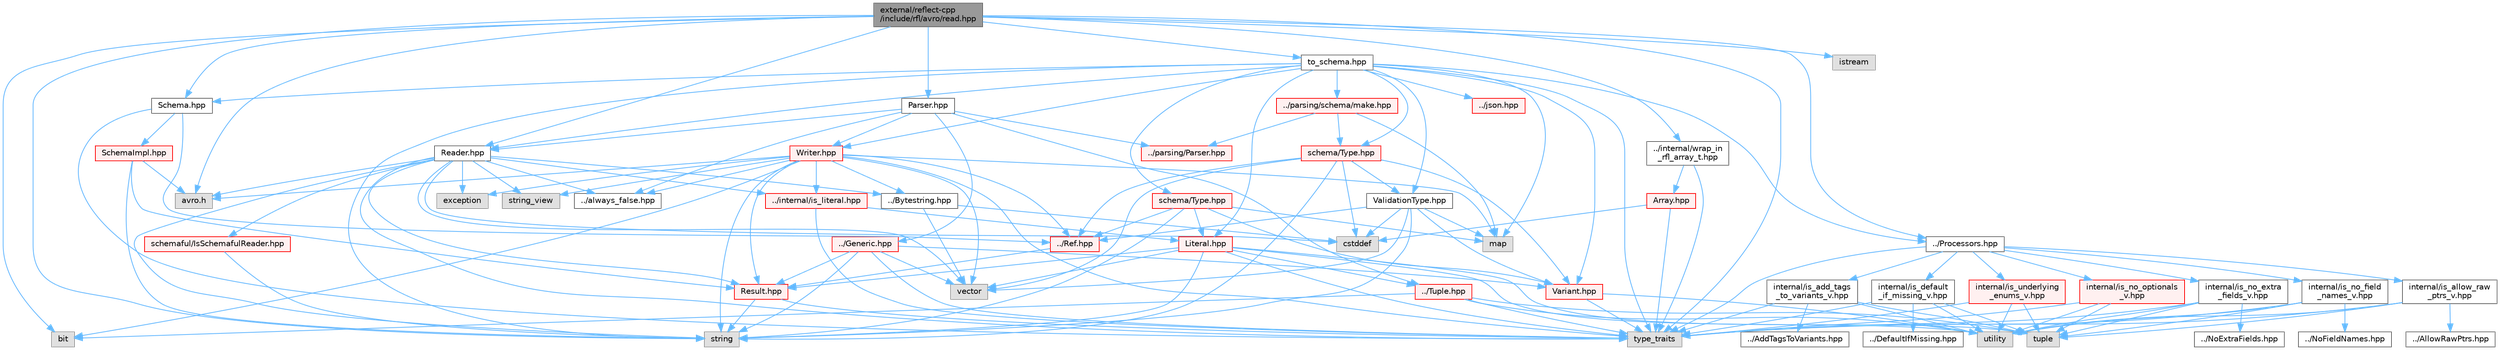 digraph "external/reflect-cpp/include/rfl/avro/read.hpp"
{
 // LATEX_PDF_SIZE
  bgcolor="transparent";
  edge [fontname=Helvetica,fontsize=10,labelfontname=Helvetica,labelfontsize=10];
  node [fontname=Helvetica,fontsize=10,shape=box,height=0.2,width=0.4];
  Node1 [id="Node000001",label="external/reflect-cpp\l/include/rfl/avro/read.hpp",height=0.2,width=0.4,color="gray40", fillcolor="grey60", style="filled", fontcolor="black",tooltip=" "];
  Node1 -> Node2 [id="edge1_Node000001_Node000002",color="steelblue1",style="solid",tooltip=" "];
  Node2 [id="Node000002",label="avro.h",height=0.2,width=0.4,color="grey60", fillcolor="#E0E0E0", style="filled",tooltip=" "];
  Node1 -> Node3 [id="edge2_Node000001_Node000003",color="steelblue1",style="solid",tooltip=" "];
  Node3 [id="Node000003",label="bit",height=0.2,width=0.4,color="grey60", fillcolor="#E0E0E0", style="filled",tooltip=" "];
  Node1 -> Node4 [id="edge3_Node000001_Node000004",color="steelblue1",style="solid",tooltip=" "];
  Node4 [id="Node000004",label="istream",height=0.2,width=0.4,color="grey60", fillcolor="#E0E0E0", style="filled",tooltip=" "];
  Node1 -> Node5 [id="edge4_Node000001_Node000005",color="steelblue1",style="solid",tooltip=" "];
  Node5 [id="Node000005",label="string",height=0.2,width=0.4,color="grey60", fillcolor="#E0E0E0", style="filled",tooltip=" "];
  Node1 -> Node6 [id="edge5_Node000001_Node000006",color="steelblue1",style="solid",tooltip=" "];
  Node6 [id="Node000006",label="type_traits",height=0.2,width=0.4,color="grey60", fillcolor="#E0E0E0", style="filled",tooltip=" "];
  Node1 -> Node7 [id="edge6_Node000001_Node000007",color="steelblue1",style="solid",tooltip=" "];
  Node7 [id="Node000007",label="../Processors.hpp",height=0.2,width=0.4,color="grey40", fillcolor="white", style="filled",URL="$_processors_8hpp.html",tooltip=" "];
  Node7 -> Node6 [id="edge7_Node000007_Node000006",color="steelblue1",style="solid",tooltip=" "];
  Node7 -> Node8 [id="edge8_Node000007_Node000008",color="steelblue1",style="solid",tooltip=" "];
  Node8 [id="Node000008",label="internal/is_add_tags\l_to_variants_v.hpp",height=0.2,width=0.4,color="grey40", fillcolor="white", style="filled",URL="$is__add__tags__to__variants__v_8hpp.html",tooltip=" "];
  Node8 -> Node9 [id="edge9_Node000008_Node000009",color="steelblue1",style="solid",tooltip=" "];
  Node9 [id="Node000009",label="tuple",height=0.2,width=0.4,color="grey60", fillcolor="#E0E0E0", style="filled",tooltip=" "];
  Node8 -> Node6 [id="edge10_Node000008_Node000006",color="steelblue1",style="solid",tooltip=" "];
  Node8 -> Node10 [id="edge11_Node000008_Node000010",color="steelblue1",style="solid",tooltip=" "];
  Node10 [id="Node000010",label="utility",height=0.2,width=0.4,color="grey60", fillcolor="#E0E0E0", style="filled",tooltip=" "];
  Node8 -> Node11 [id="edge12_Node000008_Node000011",color="steelblue1",style="solid",tooltip=" "];
  Node11 [id="Node000011",label="../AddTagsToVariants.hpp",height=0.2,width=0.4,color="grey40", fillcolor="white", style="filled",URL="$_add_tags_to_variants_8hpp.html",tooltip=" "];
  Node7 -> Node12 [id="edge13_Node000007_Node000012",color="steelblue1",style="solid",tooltip=" "];
  Node12 [id="Node000012",label="internal/is_allow_raw\l_ptrs_v.hpp",height=0.2,width=0.4,color="grey40", fillcolor="white", style="filled",URL="$is__allow__raw__ptrs__v_8hpp.html",tooltip=" "];
  Node12 -> Node9 [id="edge14_Node000012_Node000009",color="steelblue1",style="solid",tooltip=" "];
  Node12 -> Node6 [id="edge15_Node000012_Node000006",color="steelblue1",style="solid",tooltip=" "];
  Node12 -> Node10 [id="edge16_Node000012_Node000010",color="steelblue1",style="solid",tooltip=" "];
  Node12 -> Node13 [id="edge17_Node000012_Node000013",color="steelblue1",style="solid",tooltip=" "];
  Node13 [id="Node000013",label="../AllowRawPtrs.hpp",height=0.2,width=0.4,color="grey40", fillcolor="white", style="filled",URL="$_allow_raw_ptrs_8hpp.html",tooltip=" "];
  Node7 -> Node14 [id="edge18_Node000007_Node000014",color="steelblue1",style="solid",tooltip=" "];
  Node14 [id="Node000014",label="internal/is_default\l_if_missing_v.hpp",height=0.2,width=0.4,color="grey40", fillcolor="white", style="filled",URL="$is__default__if__missing__v_8hpp.html",tooltip=" "];
  Node14 -> Node9 [id="edge19_Node000014_Node000009",color="steelblue1",style="solid",tooltip=" "];
  Node14 -> Node6 [id="edge20_Node000014_Node000006",color="steelblue1",style="solid",tooltip=" "];
  Node14 -> Node10 [id="edge21_Node000014_Node000010",color="steelblue1",style="solid",tooltip=" "];
  Node14 -> Node15 [id="edge22_Node000014_Node000015",color="steelblue1",style="solid",tooltip=" "];
  Node15 [id="Node000015",label="../DefaultIfMissing.hpp",height=0.2,width=0.4,color="grey40", fillcolor="white", style="filled",URL="$_default_if_missing_8hpp.html",tooltip=" "];
  Node7 -> Node16 [id="edge23_Node000007_Node000016",color="steelblue1",style="solid",tooltip=" "];
  Node16 [id="Node000016",label="internal/is_no_extra\l_fields_v.hpp",height=0.2,width=0.4,color="grey40", fillcolor="white", style="filled",URL="$is__no__extra__fields__v_8hpp.html",tooltip=" "];
  Node16 -> Node9 [id="edge24_Node000016_Node000009",color="steelblue1",style="solid",tooltip=" "];
  Node16 -> Node6 [id="edge25_Node000016_Node000006",color="steelblue1",style="solid",tooltip=" "];
  Node16 -> Node10 [id="edge26_Node000016_Node000010",color="steelblue1",style="solid",tooltip=" "];
  Node16 -> Node17 [id="edge27_Node000016_Node000017",color="steelblue1",style="solid",tooltip=" "];
  Node17 [id="Node000017",label="../NoExtraFields.hpp",height=0.2,width=0.4,color="grey40", fillcolor="white", style="filled",URL="$_no_extra_fields_8hpp.html",tooltip=" "];
  Node7 -> Node18 [id="edge28_Node000007_Node000018",color="steelblue1",style="solid",tooltip=" "];
  Node18 [id="Node000018",label="internal/is_no_field\l_names_v.hpp",height=0.2,width=0.4,color="grey40", fillcolor="white", style="filled",URL="$is__no__field__names__v_8hpp.html",tooltip=" "];
  Node18 -> Node9 [id="edge29_Node000018_Node000009",color="steelblue1",style="solid",tooltip=" "];
  Node18 -> Node6 [id="edge30_Node000018_Node000006",color="steelblue1",style="solid",tooltip=" "];
  Node18 -> Node10 [id="edge31_Node000018_Node000010",color="steelblue1",style="solid",tooltip=" "];
  Node18 -> Node19 [id="edge32_Node000018_Node000019",color="steelblue1",style="solid",tooltip=" "];
  Node19 [id="Node000019",label="../NoFieldNames.hpp",height=0.2,width=0.4,color="grey40", fillcolor="white", style="filled",URL="$_no_field_names_8hpp.html",tooltip=" "];
  Node7 -> Node20 [id="edge33_Node000007_Node000020",color="steelblue1",style="solid",tooltip=" "];
  Node20 [id="Node000020",label="internal/is_no_optionals\l_v.hpp",height=0.2,width=0.4,color="red", fillcolor="#FFF0F0", style="filled",URL="$is__no__optionals__v_8hpp.html",tooltip=" "];
  Node20 -> Node9 [id="edge34_Node000020_Node000009",color="steelblue1",style="solid",tooltip=" "];
  Node20 -> Node6 [id="edge35_Node000020_Node000006",color="steelblue1",style="solid",tooltip=" "];
  Node20 -> Node10 [id="edge36_Node000020_Node000010",color="steelblue1",style="solid",tooltip=" "];
  Node7 -> Node22 [id="edge37_Node000007_Node000022",color="steelblue1",style="solid",tooltip=" "];
  Node22 [id="Node000022",label="internal/is_underlying\l_enums_v.hpp",height=0.2,width=0.4,color="red", fillcolor="#FFF0F0", style="filled",URL="$is__underlying__enums__v_8hpp.html",tooltip=" "];
  Node22 -> Node9 [id="edge38_Node000022_Node000009",color="steelblue1",style="solid",tooltip=" "];
  Node22 -> Node6 [id="edge39_Node000022_Node000006",color="steelblue1",style="solid",tooltip=" "];
  Node22 -> Node10 [id="edge40_Node000022_Node000010",color="steelblue1",style="solid",tooltip=" "];
  Node1 -> Node24 [id="edge41_Node000001_Node000024",color="steelblue1",style="solid",tooltip=" "];
  Node24 [id="Node000024",label="../internal/wrap_in\l_rfl_array_t.hpp",height=0.2,width=0.4,color="grey40", fillcolor="white", style="filled",URL="$wrap__in__rfl__array__t_8hpp.html",tooltip=" "];
  Node24 -> Node6 [id="edge42_Node000024_Node000006",color="steelblue1",style="solid",tooltip=" "];
  Node24 -> Node25 [id="edge43_Node000024_Node000025",color="steelblue1",style="solid",tooltip=" "];
  Node25 [id="Node000025",label="Array.hpp",height=0.2,width=0.4,color="red", fillcolor="#FFF0F0", style="filled",URL="$_array_8hpp.html",tooltip=" "];
  Node25 -> Node27 [id="edge44_Node000025_Node000027",color="steelblue1",style="solid",tooltip=" "];
  Node27 [id="Node000027",label="cstddef",height=0.2,width=0.4,color="grey60", fillcolor="#E0E0E0", style="filled",tooltip=" "];
  Node25 -> Node6 [id="edge45_Node000025_Node000006",color="steelblue1",style="solid",tooltip=" "];
  Node1 -> Node30 [id="edge46_Node000001_Node000030",color="steelblue1",style="solid",tooltip=" "];
  Node30 [id="Node000030",label="Parser.hpp",height=0.2,width=0.4,color="grey40", fillcolor="white", style="filled",URL="$avro_2_parser_8hpp.html",tooltip=" "];
  Node30 -> Node31 [id="edge47_Node000030_Node000031",color="steelblue1",style="solid",tooltip=" "];
  Node31 [id="Node000031",label="../Generic.hpp",height=0.2,width=0.4,color="red", fillcolor="#FFF0F0", style="filled",URL="$_generic_8hpp.html",tooltip=" "];
  Node31 -> Node5 [id="edge48_Node000031_Node000005",color="steelblue1",style="solid",tooltip=" "];
  Node31 -> Node6 [id="edge49_Node000031_Node000006",color="steelblue1",style="solid",tooltip=" "];
  Node31 -> Node35 [id="edge50_Node000031_Node000035",color="steelblue1",style="solid",tooltip=" "];
  Node35 [id="Node000035",label="vector",height=0.2,width=0.4,color="grey60", fillcolor="#E0E0E0", style="filled",tooltip=" "];
  Node31 -> Node39 [id="edge51_Node000031_Node000039",color="steelblue1",style="solid",tooltip=" "];
  Node39 [id="Node000039",label="Result.hpp",height=0.2,width=0.4,color="red", fillcolor="#FFF0F0", style="filled",URL="$_result_8hpp.html",tooltip=" "];
  Node39 -> Node5 [id="edge52_Node000039_Node000005",color="steelblue1",style="solid",tooltip=" "];
  Node39 -> Node6 [id="edge53_Node000039_Node000006",color="steelblue1",style="solid",tooltip=" "];
  Node31 -> Node43 [id="edge54_Node000031_Node000043",color="steelblue1",style="solid",tooltip=" "];
  Node43 [id="Node000043",label="Variant.hpp",height=0.2,width=0.4,color="red", fillcolor="#FFF0F0", style="filled",URL="$_variant_8hpp.html",tooltip=" "];
  Node43 -> Node6 [id="edge55_Node000043_Node000006",color="steelblue1",style="solid",tooltip=" "];
  Node43 -> Node10 [id="edge56_Node000043_Node000010",color="steelblue1",style="solid",tooltip=" "];
  Node30 -> Node52 [id="edge57_Node000030_Node000052",color="steelblue1",style="solid",tooltip=" "];
  Node52 [id="Node000052",label="../Tuple.hpp",height=0.2,width=0.4,color="red", fillcolor="#FFF0F0", style="filled",URL="$_tuple_8hpp.html",tooltip=" "];
  Node52 -> Node3 [id="edge58_Node000052_Node000003",color="steelblue1",style="solid",tooltip=" "];
  Node52 -> Node9 [id="edge59_Node000052_Node000009",color="steelblue1",style="solid",tooltip=" "];
  Node52 -> Node6 [id="edge60_Node000052_Node000006",color="steelblue1",style="solid",tooltip=" "];
  Node52 -> Node10 [id="edge61_Node000052_Node000010",color="steelblue1",style="solid",tooltip=" "];
  Node30 -> Node55 [id="edge62_Node000030_Node000055",color="steelblue1",style="solid",tooltip=" "];
  Node55 [id="Node000055",label="../always_false.hpp",height=0.2,width=0.4,color="grey40", fillcolor="white", style="filled",URL="$always__false_8hpp.html",tooltip=" "];
  Node30 -> Node56 [id="edge63_Node000030_Node000056",color="steelblue1",style="solid",tooltip=" "];
  Node56 [id="Node000056",label="../parsing/Parser.hpp",height=0.2,width=0.4,color="red", fillcolor="#FFF0F0", style="filled",URL="$parsing_2_parser_8hpp.html",tooltip=" "];
  Node30 -> Node246 [id="edge64_Node000030_Node000246",color="steelblue1",style="solid",tooltip=" "];
  Node246 [id="Node000246",label="Reader.hpp",height=0.2,width=0.4,color="grey40", fillcolor="white", style="filled",URL="$avro_2_reader_8hpp.html",tooltip=" "];
  Node246 -> Node2 [id="edge65_Node000246_Node000002",color="steelblue1",style="solid",tooltip=" "];
  Node246 -> Node27 [id="edge66_Node000246_Node000027",color="steelblue1",style="solid",tooltip=" "];
  Node246 -> Node247 [id="edge67_Node000246_Node000247",color="steelblue1",style="solid",tooltip=" "];
  Node247 [id="Node000247",label="exception",height=0.2,width=0.4,color="grey60", fillcolor="#E0E0E0", style="filled",tooltip=" "];
  Node246 -> Node5 [id="edge68_Node000246_Node000005",color="steelblue1",style="solid",tooltip=" "];
  Node246 -> Node61 [id="edge69_Node000246_Node000061",color="steelblue1",style="solid",tooltip=" "];
  Node61 [id="Node000061",label="string_view",height=0.2,width=0.4,color="grey60", fillcolor="#E0E0E0", style="filled",tooltip=" "];
  Node246 -> Node6 [id="edge70_Node000246_Node000006",color="steelblue1",style="solid",tooltip=" "];
  Node246 -> Node35 [id="edge71_Node000246_Node000035",color="steelblue1",style="solid",tooltip=" "];
  Node246 -> Node86 [id="edge72_Node000246_Node000086",color="steelblue1",style="solid",tooltip=" "];
  Node86 [id="Node000086",label="../Bytestring.hpp",height=0.2,width=0.4,color="grey40", fillcolor="white", style="filled",URL="$_bytestring_8hpp.html",tooltip=" "];
  Node86 -> Node27 [id="edge73_Node000086_Node000027",color="steelblue1",style="solid",tooltip=" "];
  Node86 -> Node35 [id="edge74_Node000086_Node000035",color="steelblue1",style="solid",tooltip=" "];
  Node246 -> Node39 [id="edge75_Node000246_Node000039",color="steelblue1",style="solid",tooltip=" "];
  Node246 -> Node55 [id="edge76_Node000246_Node000055",color="steelblue1",style="solid",tooltip=" "];
  Node246 -> Node163 [id="edge77_Node000246_Node000163",color="steelblue1",style="solid",tooltip=" "];
  Node163 [id="Node000163",label="../internal/is_literal.hpp",height=0.2,width=0.4,color="red", fillcolor="#FFF0F0", style="filled",URL="$is__literal_8hpp.html",tooltip=" "];
  Node163 -> Node6 [id="edge78_Node000163_Node000006",color="steelblue1",style="solid",tooltip=" "];
  Node163 -> Node93 [id="edge79_Node000163_Node000093",color="steelblue1",style="solid",tooltip=" "];
  Node93 [id="Node000093",label="Literal.hpp",height=0.2,width=0.4,color="red", fillcolor="#FFF0F0", style="filled",URL="$_literal_8hpp.html",tooltip=" "];
  Node93 -> Node5 [id="edge80_Node000093_Node000005",color="steelblue1",style="solid",tooltip=" "];
  Node93 -> Node9 [id="edge81_Node000093_Node000009",color="steelblue1",style="solid",tooltip=" "];
  Node93 -> Node6 [id="edge82_Node000093_Node000006",color="steelblue1",style="solid",tooltip=" "];
  Node93 -> Node10 [id="edge83_Node000093_Node000010",color="steelblue1",style="solid",tooltip=" "];
  Node93 -> Node35 [id="edge84_Node000093_Node000035",color="steelblue1",style="solid",tooltip=" "];
  Node93 -> Node39 [id="edge85_Node000093_Node000039",color="steelblue1",style="solid",tooltip=" "];
  Node93 -> Node52 [id="edge86_Node000093_Node000052",color="steelblue1",style="solid",tooltip=" "];
  Node246 -> Node69 [id="edge87_Node000246_Node000069",color="steelblue1",style="solid",tooltip=" "];
  Node69 [id="Node000069",label="schemaful/IsSchemafulReader.hpp",height=0.2,width=0.4,color="red", fillcolor="#FFF0F0", style="filled",URL="$_is_schemaful_reader_8hpp.html",tooltip=" "];
  Node69 -> Node5 [id="edge88_Node000069_Node000005",color="steelblue1",style="solid",tooltip=" "];
  Node30 -> Node248 [id="edge89_Node000030_Node000248",color="steelblue1",style="solid",tooltip=" "];
  Node248 [id="Node000248",label="Writer.hpp",height=0.2,width=0.4,color="red", fillcolor="#FFF0F0", style="filled",URL="$avro_2_writer_8hpp.html",tooltip=" "];
  Node248 -> Node2 [id="edge90_Node000248_Node000002",color="steelblue1",style="solid",tooltip=" "];
  Node248 -> Node3 [id="edge91_Node000248_Node000003",color="steelblue1",style="solid",tooltip=" "];
  Node248 -> Node247 [id="edge92_Node000248_Node000247",color="steelblue1",style="solid",tooltip=" "];
  Node248 -> Node58 [id="edge93_Node000248_Node000058",color="steelblue1",style="solid",tooltip=" "];
  Node58 [id="Node000058",label="map",height=0.2,width=0.4,color="grey60", fillcolor="#E0E0E0", style="filled",tooltip=" "];
  Node248 -> Node5 [id="edge94_Node000248_Node000005",color="steelblue1",style="solid",tooltip=" "];
  Node248 -> Node61 [id="edge95_Node000248_Node000061",color="steelblue1",style="solid",tooltip=" "];
  Node248 -> Node6 [id="edge96_Node000248_Node000006",color="steelblue1",style="solid",tooltip=" "];
  Node248 -> Node35 [id="edge97_Node000248_Node000035",color="steelblue1",style="solid",tooltip=" "];
  Node248 -> Node86 [id="edge98_Node000248_Node000086",color="steelblue1",style="solid",tooltip=" "];
  Node248 -> Node59 [id="edge99_Node000248_Node000059",color="steelblue1",style="solid",tooltip=" "];
  Node59 [id="Node000059",label="../Ref.hpp",height=0.2,width=0.4,color="red", fillcolor="#FFF0F0", style="filled",URL="$_ref_8hpp.html",tooltip=" "];
  Node59 -> Node39 [id="edge100_Node000059_Node000039",color="steelblue1",style="solid",tooltip=" "];
  Node248 -> Node39 [id="edge101_Node000248_Node000039",color="steelblue1",style="solid",tooltip=" "];
  Node248 -> Node55 [id="edge102_Node000248_Node000055",color="steelblue1",style="solid",tooltip=" "];
  Node248 -> Node163 [id="edge103_Node000248_Node000163",color="steelblue1",style="solid",tooltip=" "];
  Node1 -> Node246 [id="edge104_Node000001_Node000246",color="steelblue1",style="solid",tooltip=" "];
  Node1 -> Node249 [id="edge105_Node000001_Node000249",color="steelblue1",style="solid",tooltip=" "];
  Node249 [id="Node000249",label="Schema.hpp",height=0.2,width=0.4,color="grey40", fillcolor="white", style="filled",URL="$avro_2_schema_8hpp.html",tooltip=" "];
  Node249 -> Node6 [id="edge106_Node000249_Node000006",color="steelblue1",style="solid",tooltip=" "];
  Node249 -> Node59 [id="edge107_Node000249_Node000059",color="steelblue1",style="solid",tooltip=" "];
  Node249 -> Node250 [id="edge108_Node000249_Node000250",color="steelblue1",style="solid",tooltip=" "];
  Node250 [id="Node000250",label="SchemaImpl.hpp",height=0.2,width=0.4,color="red", fillcolor="#FFF0F0", style="filled",URL="$avro_2_schema_impl_8hpp.html",tooltip=" "];
  Node250 -> Node2 [id="edge109_Node000250_Node000002",color="steelblue1",style="solid",tooltip=" "];
  Node250 -> Node5 [id="edge110_Node000250_Node000005",color="steelblue1",style="solid",tooltip=" "];
  Node250 -> Node39 [id="edge111_Node000250_Node000039",color="steelblue1",style="solid",tooltip=" "];
  Node1 -> Node251 [id="edge112_Node000001_Node000251",color="steelblue1",style="solid",tooltip=" "];
  Node251 [id="Node000251",label="to_schema.hpp",height=0.2,width=0.4,color="grey40", fillcolor="white", style="filled",URL="$avro_2to__schema_8hpp.html",tooltip=" "];
  Node251 -> Node58 [id="edge113_Node000251_Node000058",color="steelblue1",style="solid",tooltip=" "];
  Node251 -> Node5 [id="edge114_Node000251_Node000005",color="steelblue1",style="solid",tooltip=" "];
  Node251 -> Node6 [id="edge115_Node000251_Node000006",color="steelblue1",style="solid",tooltip=" "];
  Node251 -> Node93 [id="edge116_Node000251_Node000093",color="steelblue1",style="solid",tooltip=" "];
  Node251 -> Node7 [id="edge117_Node000251_Node000007",color="steelblue1",style="solid",tooltip=" "];
  Node251 -> Node43 [id="edge118_Node000251_Node000043",color="steelblue1",style="solid",tooltip=" "];
  Node251 -> Node252 [id="edge119_Node000251_Node000252",color="steelblue1",style="solid",tooltip=" "];
  Node252 [id="Node000252",label="../json.hpp",height=0.2,width=0.4,color="red", fillcolor="#FFF0F0", style="filled",URL="$reflect-cpp_2include_2rfl_2json_8hpp.html",tooltip=" "];
  Node251 -> Node80 [id="edge120_Node000251_Node000080",color="steelblue1",style="solid",tooltip=" "];
  Node80 [id="Node000080",label="schema/Type.hpp",height=0.2,width=0.4,color="red", fillcolor="#FFF0F0", style="filled",URL="$parsing_2schema_2_type_8hpp.html",tooltip=" "];
  Node80 -> Node27 [id="edge121_Node000080_Node000027",color="steelblue1",style="solid",tooltip=" "];
  Node80 -> Node5 [id="edge122_Node000080_Node000005",color="steelblue1",style="solid",tooltip=" "];
  Node80 -> Node35 [id="edge123_Node000080_Node000035",color="steelblue1",style="solid",tooltip=" "];
  Node80 -> Node59 [id="edge124_Node000080_Node000059",color="steelblue1",style="solid",tooltip=" "];
  Node80 -> Node43 [id="edge125_Node000080_Node000043",color="steelblue1",style="solid",tooltip=" "];
  Node80 -> Node81 [id="edge126_Node000080_Node000081",color="steelblue1",style="solid",tooltip=" "];
  Node81 [id="Node000081",label="ValidationType.hpp",height=0.2,width=0.4,color="grey40", fillcolor="white", style="filled",URL="$_validation_type_8hpp.html",tooltip=" "];
  Node81 -> Node27 [id="edge127_Node000081_Node000027",color="steelblue1",style="solid",tooltip=" "];
  Node81 -> Node58 [id="edge128_Node000081_Node000058",color="steelblue1",style="solid",tooltip=" "];
  Node81 -> Node5 [id="edge129_Node000081_Node000005",color="steelblue1",style="solid",tooltip=" "];
  Node81 -> Node35 [id="edge130_Node000081_Node000035",color="steelblue1",style="solid",tooltip=" "];
  Node81 -> Node59 [id="edge131_Node000081_Node000059",color="steelblue1",style="solid",tooltip=" "];
  Node81 -> Node43 [id="edge132_Node000081_Node000043",color="steelblue1",style="solid",tooltip=" "];
  Node251 -> Node81 [id="edge133_Node000251_Node000081",color="steelblue1",style="solid",tooltip=" "];
  Node251 -> Node456 [id="edge134_Node000251_Node000456",color="steelblue1",style="solid",tooltip=" "];
  Node456 [id="Node000456",label="../parsing/schema/make.hpp",height=0.2,width=0.4,color="red", fillcolor="#FFF0F0", style="filled",URL="$make_8hpp.html",tooltip=" "];
  Node456 -> Node58 [id="edge135_Node000456_Node000058",color="steelblue1",style="solid",tooltip=" "];
  Node456 -> Node56 [id="edge136_Node000456_Node000056",color="steelblue1",style="solid",tooltip=" "];
  Node456 -> Node80 [id="edge137_Node000456_Node000080",color="steelblue1",style="solid",tooltip=" "];
  Node251 -> Node246 [id="edge138_Node000251_Node000246",color="steelblue1",style="solid",tooltip=" "];
  Node251 -> Node249 [id="edge139_Node000251_Node000249",color="steelblue1",style="solid",tooltip=" "];
  Node251 -> Node248 [id="edge140_Node000251_Node000248",color="steelblue1",style="solid",tooltip=" "];
  Node251 -> Node460 [id="edge141_Node000251_Node000460",color="steelblue1",style="solid",tooltip=" "];
  Node460 [id="Node000460",label="schema/Type.hpp",height=0.2,width=0.4,color="red", fillcolor="#FFF0F0", style="filled",URL="$avro_2schema_2_type_8hpp.html",tooltip=" "];
  Node460 -> Node58 [id="edge142_Node000460_Node000058",color="steelblue1",style="solid",tooltip=" "];
  Node460 -> Node5 [id="edge143_Node000460_Node000005",color="steelblue1",style="solid",tooltip=" "];
  Node460 -> Node93 [id="edge144_Node000460_Node000093",color="steelblue1",style="solid",tooltip=" "];
  Node460 -> Node59 [id="edge145_Node000460_Node000059",color="steelblue1",style="solid",tooltip=" "];
  Node460 -> Node43 [id="edge146_Node000460_Node000043",color="steelblue1",style="solid",tooltip=" "];
}
